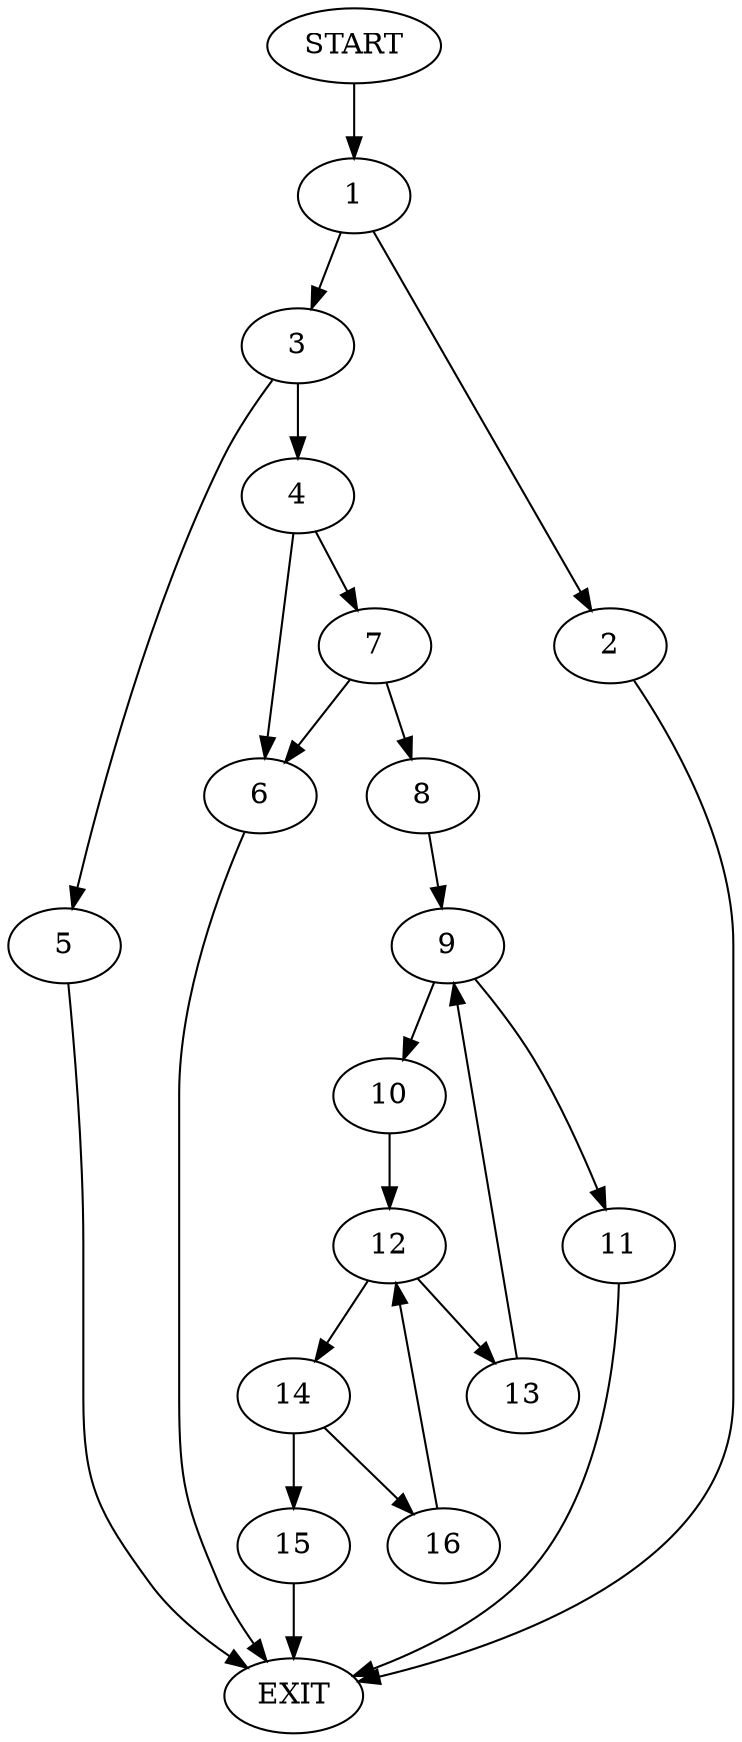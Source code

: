 digraph {
0 [label="START"]
17 [label="EXIT"]
0 -> 1
1 -> 2
1 -> 3
2 -> 17
3 -> 4
3 -> 5
4 -> 6
4 -> 7
5 -> 17
6 -> 17
7 -> 6
7 -> 8
8 -> 9
9 -> 10
9 -> 11
10 -> 12
11 -> 17
12 -> 13
12 -> 14
14 -> 15
14 -> 16
13 -> 9
15 -> 17
16 -> 12
}

